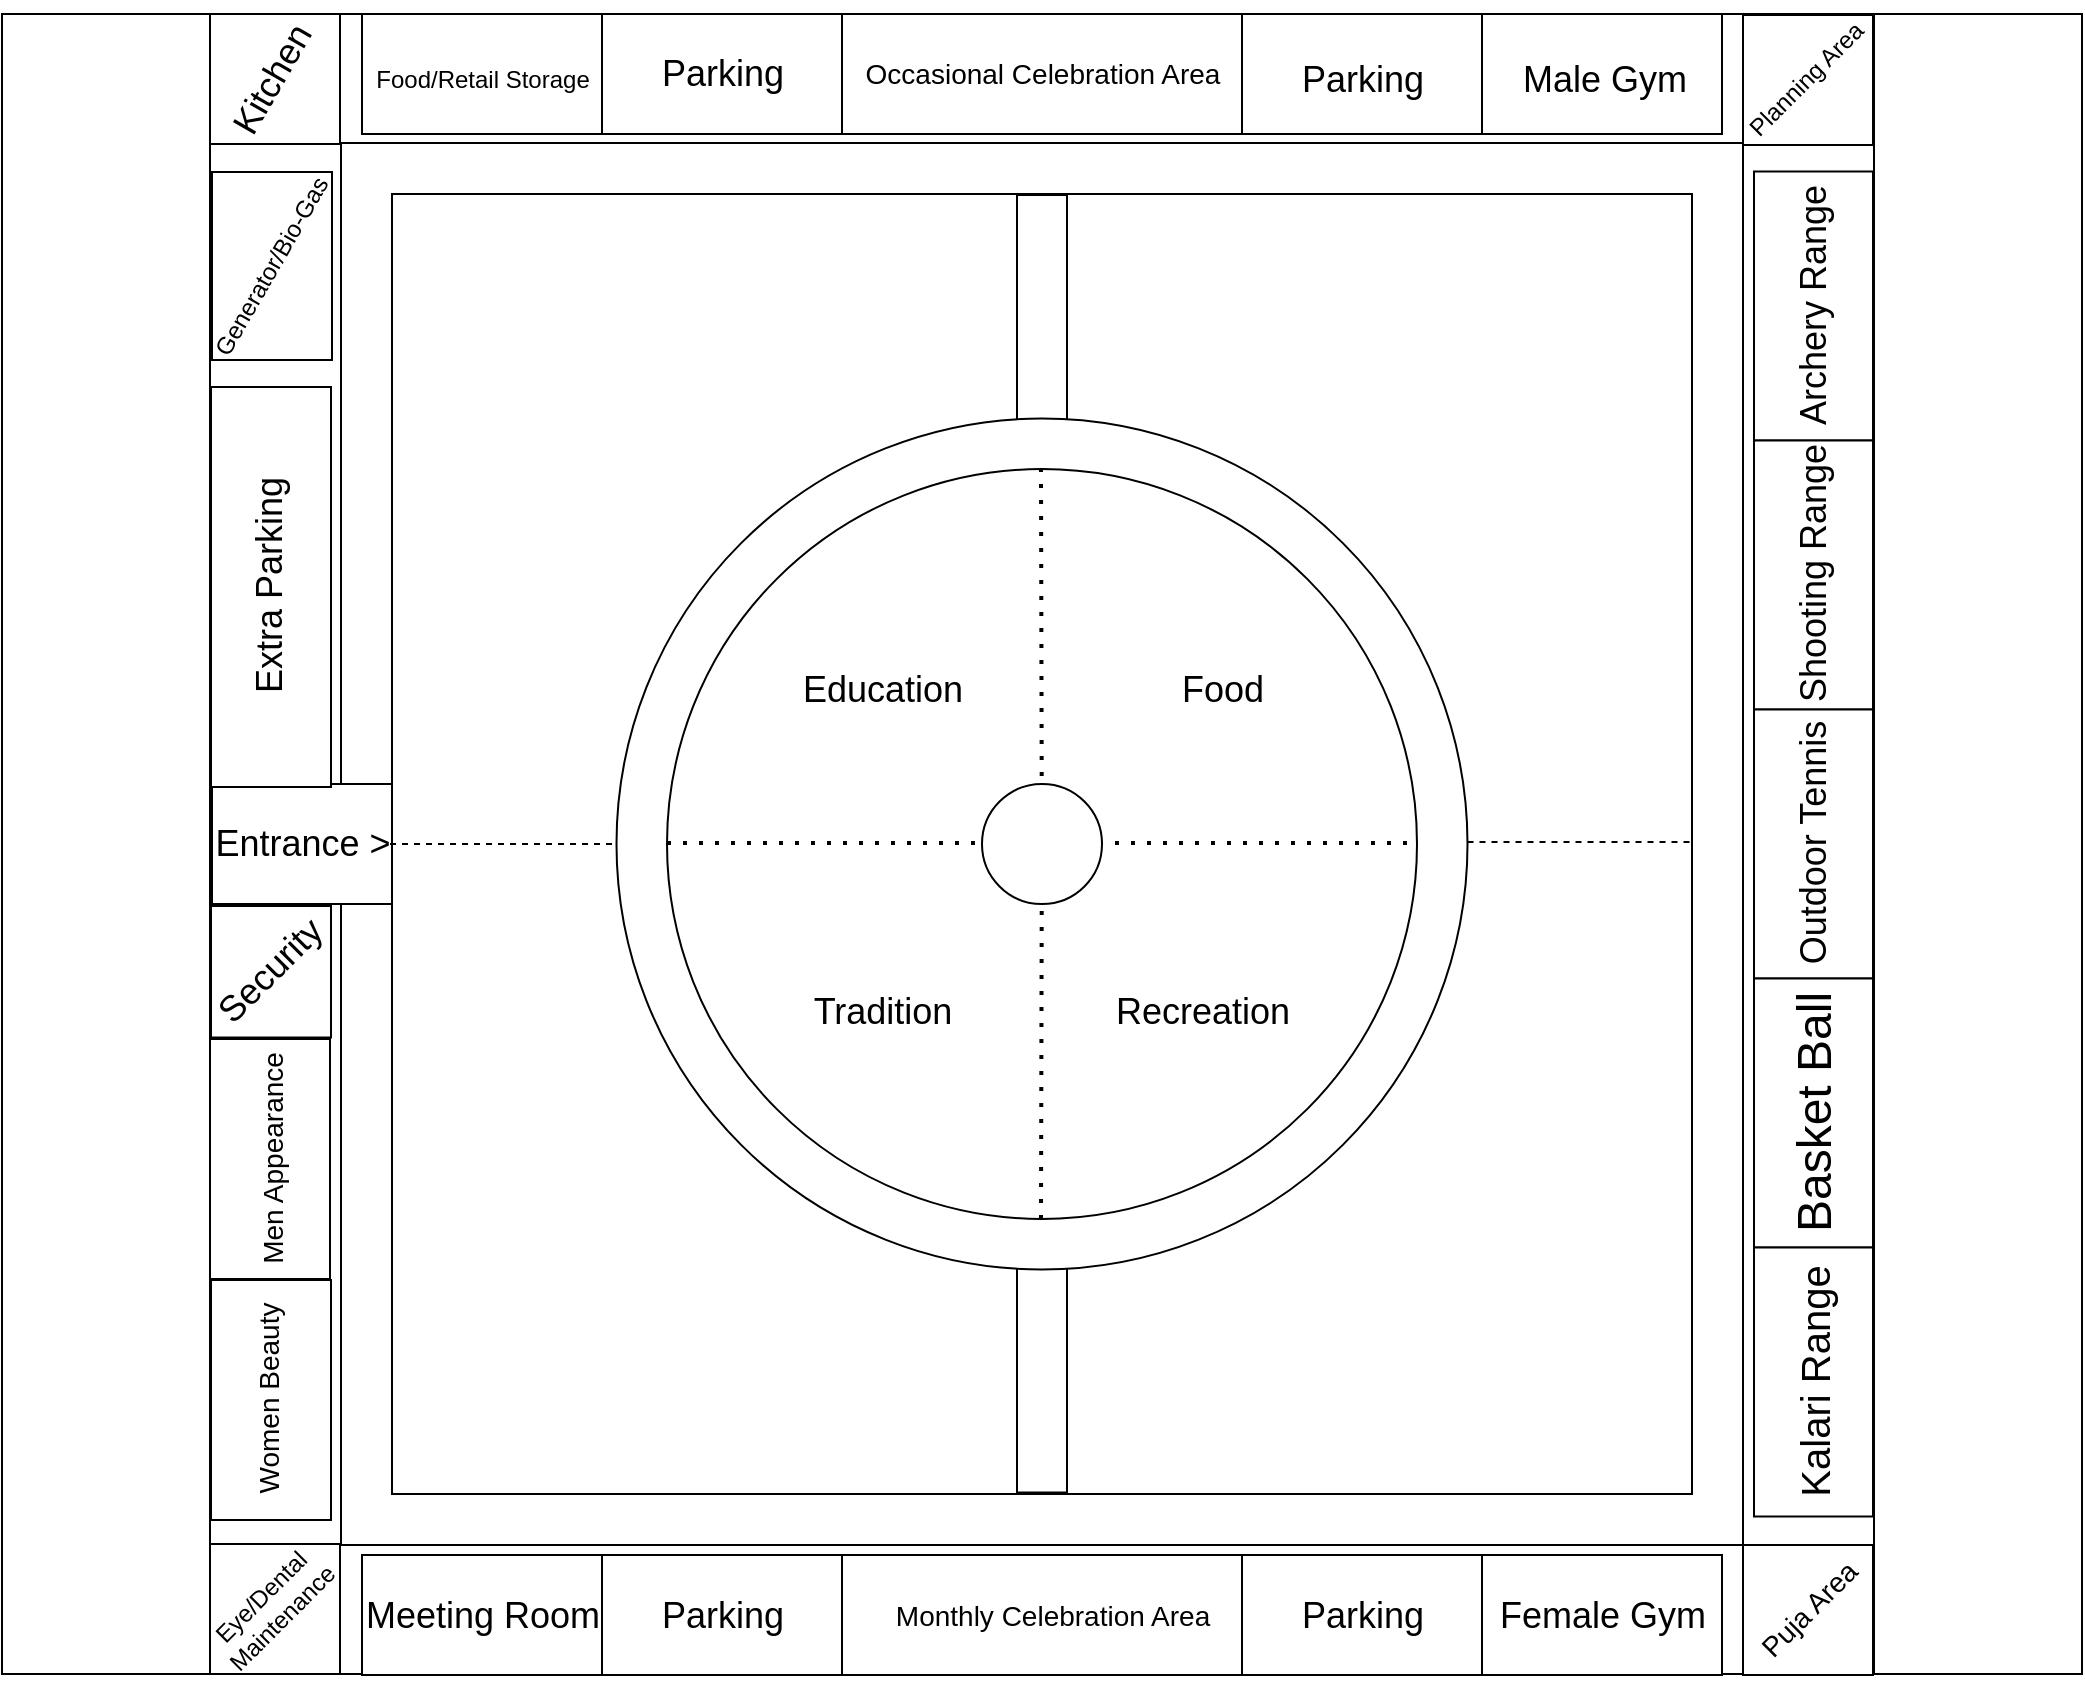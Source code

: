 <mxfile version="17.4.0" type="github">
  <diagram id="ANK8yeU2HxZxUtk9vQTT" name="Page-1">
    <mxGraphModel dx="2249" dy="762" grid="1" gridSize="10" guides="1" tooltips="1" connect="1" arrows="1" fold="1" page="1" pageScale="1" pageWidth="827" pageHeight="1169" math="0" shadow="0">
      <root>
        <mxCell id="0" />
        <mxCell id="1" parent="0" />
        <mxCell id="OGihFUOiRt5ncDhIjMLe-1" value="" style="shape=process;whiteSpace=wrap;html=1;backgroundOutline=1;" parent="1" vertex="1">
          <mxGeometry x="-500" y="170" width="1040" height="830" as="geometry" />
        </mxCell>
        <mxCell id="OGihFUOiRt5ncDhIjMLe-3" value="" style="whiteSpace=wrap;html=1;aspect=fixed;" parent="1" vertex="1">
          <mxGeometry x="-396" y="170" width="65" height="65" as="geometry" />
        </mxCell>
        <mxCell id="OGihFUOiRt5ncDhIjMLe-9" value="" style="whiteSpace=wrap;html=1;aspect=fixed;" parent="1" vertex="1">
          <mxGeometry x="-330.5" y="234.5" width="701" height="701" as="geometry" />
        </mxCell>
        <mxCell id="OGihFUOiRt5ncDhIjMLe-2" value="" style="whiteSpace=wrap;html=1;aspect=fixed;" parent="1" vertex="1">
          <mxGeometry x="-305" y="260" width="650" height="650" as="geometry" />
        </mxCell>
        <mxCell id="OGihFUOiRt5ncDhIjMLe-10" value="" style="whiteSpace=wrap;html=1;aspect=fixed;" parent="1" vertex="1">
          <mxGeometry x="370.5" y="170.5" width="65" height="65" as="geometry" />
        </mxCell>
        <mxCell id="OGihFUOiRt5ncDhIjMLe-12" value="" style="whiteSpace=wrap;html=1;aspect=fixed;" parent="1" vertex="1">
          <mxGeometry x="370.5" y="935.5" width="65" height="65" as="geometry" />
        </mxCell>
        <mxCell id="OGihFUOiRt5ncDhIjMLe-13" value="" style="whiteSpace=wrap;html=1;aspect=fixed;" parent="1" vertex="1">
          <mxGeometry x="-396" y="935" width="65" height="65" as="geometry" />
        </mxCell>
        <mxCell id="OGihFUOiRt5ncDhIjMLe-14" value="" style="rounded=0;whiteSpace=wrap;html=1;" parent="1" vertex="1">
          <mxGeometry x="-395" y="555" width="90" height="60" as="geometry" />
        </mxCell>
        <mxCell id="OGihFUOiRt5ncDhIjMLe-19" value="" style="rounded=0;whiteSpace=wrap;html=1;rotation=-90;" parent="1" vertex="1">
          <mxGeometry x="-48.75" y="316.75" width="137.5" height="25" as="geometry" />
        </mxCell>
        <mxCell id="JRItzg8ENbcsubA8IzQK-1" value="" style="rounded=0;whiteSpace=wrap;html=1;rotation=-90;" vertex="1" parent="1">
          <mxGeometry x="-48.75" y="828" width="137.5" height="25" as="geometry" />
        </mxCell>
        <mxCell id="JRItzg8ENbcsubA8IzQK-2" value="" style="rounded=0;whiteSpace=wrap;html=1;" vertex="1" parent="1">
          <mxGeometry x="376" y="248.75" width="59.5" height="134.5" as="geometry" />
        </mxCell>
        <mxCell id="JRItzg8ENbcsubA8IzQK-3" value="" style="rounded=0;whiteSpace=wrap;html=1;" vertex="1" parent="1">
          <mxGeometry x="376" y="383.25" width="59.5" height="134.5" as="geometry" />
        </mxCell>
        <mxCell id="JRItzg8ENbcsubA8IzQK-4" value="" style="rounded=0;whiteSpace=wrap;html=1;" vertex="1" parent="1">
          <mxGeometry x="376" y="517.75" width="59.5" height="134.5" as="geometry" />
        </mxCell>
        <mxCell id="JRItzg8ENbcsubA8IzQK-5" value="" style="rounded=0;whiteSpace=wrap;html=1;" vertex="1" parent="1">
          <mxGeometry x="376" y="652.25" width="59.5" height="134.5" as="geometry" />
        </mxCell>
        <mxCell id="JRItzg8ENbcsubA8IzQK-6" value="" style="rounded=0;whiteSpace=wrap;html=1;" vertex="1" parent="1">
          <mxGeometry x="376" y="786.75" width="59.5" height="134.5" as="geometry" />
        </mxCell>
        <mxCell id="JRItzg8ENbcsubA8IzQK-7" value="&lt;font style=&quot;font-size: 24px&quot;&gt;Basket Ball&lt;/font&gt;" style="text;html=1;resizable=0;autosize=1;align=center;verticalAlign=middle;points=[];fillColor=none;strokeColor=none;rounded=0;rotation=-90;" vertex="1" parent="1">
          <mxGeometry x="336" y="709.5" width="140" height="20" as="geometry" />
        </mxCell>
        <mxCell id="JRItzg8ENbcsubA8IzQK-8" value="&lt;font style=&quot;font-size: 18px&quot;&gt;Outdoor Tennis&lt;/font&gt;" style="text;html=1;resizable=0;autosize=1;align=center;verticalAlign=middle;points=[];fillColor=none;strokeColor=none;rounded=0;rotation=-90;" vertex="1" parent="1">
          <mxGeometry x="335.75" y="575" width="140" height="20" as="geometry" />
        </mxCell>
        <mxCell id="JRItzg8ENbcsubA8IzQK-10" value="&lt;font style=&quot;font-size: 18px&quot;&gt;Archery Range&lt;/font&gt;" style="text;html=1;resizable=0;autosize=1;align=center;verticalAlign=middle;points=[];fillColor=none;strokeColor=none;rounded=0;rotation=-90;" vertex="1" parent="1">
          <mxGeometry x="336" y="306" width="140" height="20" as="geometry" />
        </mxCell>
        <mxCell id="JRItzg8ENbcsubA8IzQK-11" value="&lt;font style=&quot;font-size: 20px&quot;&gt;Kalari Range&lt;/font&gt;" style="text;html=1;resizable=0;autosize=1;align=center;verticalAlign=middle;points=[];fillColor=none;strokeColor=none;rounded=0;rotation=-90;" vertex="1" parent="1">
          <mxGeometry x="341" y="844" width="130" height="20" as="geometry" />
        </mxCell>
        <mxCell id="JRItzg8ENbcsubA8IzQK-12" value="&lt;font style=&quot;font-size: 18px&quot;&gt;Shooting Range&lt;/font&gt;" style="text;html=1;resizable=0;autosize=1;align=center;verticalAlign=middle;points=[];fillColor=none;strokeColor=none;rounded=0;rotation=-90;" vertex="1" parent="1">
          <mxGeometry x="336" y="440" width="140" height="20" as="geometry" />
        </mxCell>
        <mxCell id="JRItzg8ENbcsubA8IzQK-13" value="" style="rounded=0;whiteSpace=wrap;html=1;fontSize=20;" vertex="1" parent="1">
          <mxGeometry x="-80" y="170" width="200" height="60" as="geometry" />
        </mxCell>
        <mxCell id="JRItzg8ENbcsubA8IzQK-14" value="" style="rounded=0;whiteSpace=wrap;html=1;fontSize=20;" vertex="1" parent="1">
          <mxGeometry x="240" y="170" width="120" height="60" as="geometry" />
        </mxCell>
        <mxCell id="JRItzg8ENbcsubA8IzQK-15" value="" style="rounded=0;whiteSpace=wrap;html=1;fontSize=20;" vertex="1" parent="1">
          <mxGeometry x="120" y="170" width="120" height="60" as="geometry" />
        </mxCell>
        <mxCell id="JRItzg8ENbcsubA8IzQK-16" value="" style="rounded=0;whiteSpace=wrap;html=1;fontSize=20;" vertex="1" parent="1">
          <mxGeometry x="-200" y="170" width="120" height="60" as="geometry" />
        </mxCell>
        <mxCell id="JRItzg8ENbcsubA8IzQK-17" value="" style="rounded=0;whiteSpace=wrap;html=1;fontSize=20;" vertex="1" parent="1">
          <mxGeometry x="-320" y="170" width="120" height="60" as="geometry" />
        </mxCell>
        <mxCell id="JRItzg8ENbcsubA8IzQK-18" value="" style="rounded=0;whiteSpace=wrap;html=1;fontSize=20;rotation=-90;" vertex="1" parent="1">
          <mxGeometry x="-465.5" y="426.5" width="200" height="60" as="geometry" />
        </mxCell>
        <mxCell id="JRItzg8ENbcsubA8IzQK-19" value="" style="rounded=0;whiteSpace=wrap;html=1;fontSize=20;" vertex="1" parent="1">
          <mxGeometry x="-80" y="940.5" width="200" height="60" as="geometry" />
        </mxCell>
        <mxCell id="JRItzg8ENbcsubA8IzQK-20" value="" style="rounded=0;whiteSpace=wrap;html=1;fontSize=20;" vertex="1" parent="1">
          <mxGeometry x="240" y="940.5" width="120" height="60" as="geometry" />
        </mxCell>
        <mxCell id="JRItzg8ENbcsubA8IzQK-21" value="" style="rounded=0;whiteSpace=wrap;html=1;fontSize=20;" vertex="1" parent="1">
          <mxGeometry x="120" y="940.5" width="120" height="60" as="geometry" />
        </mxCell>
        <mxCell id="JRItzg8ENbcsubA8IzQK-22" value="" style="rounded=0;whiteSpace=wrap;html=1;fontSize=20;" vertex="1" parent="1">
          <mxGeometry x="-200" y="940.5" width="120" height="60" as="geometry" />
        </mxCell>
        <mxCell id="JRItzg8ENbcsubA8IzQK-23" value="" style="rounded=0;whiteSpace=wrap;html=1;fontSize=20;" vertex="1" parent="1">
          <mxGeometry x="-320" y="940.5" width="120" height="60" as="geometry" />
        </mxCell>
        <mxCell id="JRItzg8ENbcsubA8IzQK-24" value="" style="rounded=0;whiteSpace=wrap;html=1;fontSize=20;rotation=-90;" vertex="1" parent="1">
          <mxGeometry x="-425.5" y="833" width="120" height="60" as="geometry" />
        </mxCell>
        <mxCell id="JRItzg8ENbcsubA8IzQK-26" value="" style="rounded=0;whiteSpace=wrap;html=1;fontSize=20;rotation=-90;" vertex="1" parent="1">
          <mxGeometry x="-426" y="712.5" width="120" height="60" as="geometry" />
        </mxCell>
        <mxCell id="JRItzg8ENbcsubA8IzQK-27" value="" style="rounded=0;whiteSpace=wrap;html=1;fontSize=20;rotation=-90;" vertex="1" parent="1">
          <mxGeometry x="-398.37" y="618.88" width="65.75" height="60" as="geometry" />
        </mxCell>
        <mxCell id="JRItzg8ENbcsubA8IzQK-28" value="" style="rounded=0;whiteSpace=wrap;html=1;fontSize=20;rotation=-90;" vertex="1" parent="1">
          <mxGeometry x="-412" y="266" width="94" height="60" as="geometry" />
        </mxCell>
        <mxCell id="JRItzg8ENbcsubA8IzQK-29" value="&lt;font style=&quot;font-size: 18px&quot;&gt;Extra Parking&lt;/font&gt;" style="text;html=1;resizable=0;autosize=1;align=center;verticalAlign=middle;points=[];fillColor=none;strokeColor=none;rounded=0;rotation=-90;" vertex="1" parent="1">
          <mxGeometry x="-426.5" y="446.5" width="120" height="20" as="geometry" />
        </mxCell>
        <mxCell id="JRItzg8ENbcsubA8IzQK-30" value="&lt;span style=&quot;font-size: 18px&quot;&gt;Security&lt;/span&gt;" style="text;html=1;resizable=0;autosize=1;align=center;verticalAlign=middle;points=[];fillColor=none;strokeColor=none;rounded=0;rotation=-45;" vertex="1" parent="1">
          <mxGeometry x="-406.5" y="638.88" width="80" height="20" as="geometry" />
        </mxCell>
        <mxCell id="JRItzg8ENbcsubA8IzQK-32" value="&lt;font style=&quot;font-size: 12px&quot;&gt;Generator/Bio-Gas&lt;/font&gt;" style="text;html=1;resizable=0;autosize=1;align=center;verticalAlign=middle;points=[];fillColor=none;strokeColor=none;rounded=0;rotation=-60;" vertex="1" parent="1">
          <mxGeometry x="-425.5" y="287" width="120" height="20" as="geometry" />
        </mxCell>
        <mxCell id="JRItzg8ENbcsubA8IzQK-33" value="&lt;font style=&quot;font-size: 18px&quot;&gt;Kitchen&lt;/font&gt;" style="text;html=1;resizable=0;autosize=1;align=center;verticalAlign=middle;points=[];fillColor=none;strokeColor=none;rounded=0;rotation=-60;" vertex="1" parent="1">
          <mxGeometry x="-405" y="193" width="80" height="20" as="geometry" />
        </mxCell>
        <mxCell id="JRItzg8ENbcsubA8IzQK-34" value="&lt;font style=&quot;font-size: 18px&quot;&gt;Entrance &amp;gt;&lt;/font&gt;" style="text;html=1;resizable=0;autosize=1;align=center;verticalAlign=middle;points=[];fillColor=none;strokeColor=none;rounded=0;rotation=0;" vertex="1" parent="1">
          <mxGeometry x="-400" y="575" width="100" height="20" as="geometry" />
        </mxCell>
        <mxCell id="JRItzg8ENbcsubA8IzQK-35" value="&lt;font style=&quot;font-size: 18px&quot;&gt;Parking&lt;/font&gt;" style="text;html=1;resizable=0;autosize=1;align=center;verticalAlign=middle;points=[];fillColor=none;strokeColor=none;rounded=0;rotation=0;" vertex="1" parent="1">
          <mxGeometry x="-180" y="190" width="80" height="20" as="geometry" />
        </mxCell>
        <mxCell id="JRItzg8ENbcsubA8IzQK-36" value="&lt;font style=&quot;font-size: 18px&quot;&gt;Parking&lt;/font&gt;" style="text;html=1;resizable=0;autosize=1;align=center;verticalAlign=middle;points=[];fillColor=none;strokeColor=none;rounded=0;rotation=0;" vertex="1" parent="1">
          <mxGeometry x="140" y="193" width="80" height="20" as="geometry" />
        </mxCell>
        <mxCell id="JRItzg8ENbcsubA8IzQK-37" value="&lt;font style=&quot;font-size: 18px&quot;&gt;Parking&lt;/font&gt;" style="text;html=1;resizable=0;autosize=1;align=center;verticalAlign=middle;points=[];fillColor=none;strokeColor=none;rounded=0;rotation=0;" vertex="1" parent="1">
          <mxGeometry x="-180" y="960.5" width="80" height="20" as="geometry" />
        </mxCell>
        <mxCell id="JRItzg8ENbcsubA8IzQK-40" value="" style="ellipse;whiteSpace=wrap;html=1;aspect=fixed;" vertex="1" parent="1">
          <mxGeometry x="-192.75" y="372.25" width="425.5" height="425.5" as="geometry" />
        </mxCell>
        <mxCell id="JRItzg8ENbcsubA8IzQK-39" value="&lt;font style=&quot;font-size: 18px&quot;&gt;Parking&lt;/font&gt;" style="text;html=1;resizable=0;autosize=1;align=center;verticalAlign=middle;points=[];fillColor=none;strokeColor=none;rounded=0;rotation=0;" vertex="1" parent="1">
          <mxGeometry x="140" y="960.5" width="80" height="20" as="geometry" />
        </mxCell>
        <mxCell id="OGihFUOiRt5ncDhIjMLe-15" value="" style="ellipse;whiteSpace=wrap;html=1;aspect=fixed;" parent="1" vertex="1">
          <mxGeometry x="-167.5" y="397.5" width="375" height="375" as="geometry" />
        </mxCell>
        <mxCell id="OGihFUOiRt5ncDhIjMLe-17" value="" style="endArrow=none;dashed=1;html=1;dashPattern=1 3;strokeWidth=2;rounded=0;entryX=0.5;entryY=0;entryDx=0;entryDy=0;exitX=0.5;exitY=1;exitDx=0;exitDy=0;startArrow=none;" parent="1" source="JRItzg8ENbcsubA8IzQK-43" edge="1">
          <mxGeometry width="50" height="50" relative="1" as="geometry">
            <mxPoint x="19.5" y="772.5" as="sourcePoint" />
            <mxPoint x="19.5" y="397.5" as="targetPoint" />
          </mxGeometry>
        </mxCell>
        <mxCell id="JRItzg8ENbcsubA8IzQK-41" value="" style="endArrow=none;dashed=1;html=1;rounded=0;fontSize=18;entryX=0;entryY=0.5;entryDx=0;entryDy=0;" edge="1" parent="1" target="JRItzg8ENbcsubA8IzQK-40">
          <mxGeometry width="50" height="50" relative="1" as="geometry">
            <mxPoint x="-306" y="585" as="sourcePoint" />
            <mxPoint x="-256" y="535" as="targetPoint" />
          </mxGeometry>
        </mxCell>
        <mxCell id="JRItzg8ENbcsubA8IzQK-42" value="" style="endArrow=none;dashed=1;html=1;rounded=0;fontSize=18;entryX=0;entryY=0.5;entryDx=0;entryDy=0;" edge="1" parent="1">
          <mxGeometry width="50" height="50" relative="1" as="geometry">
            <mxPoint x="232.75" y="584" as="sourcePoint" />
            <mxPoint x="346.0" y="584" as="targetPoint" />
          </mxGeometry>
        </mxCell>
        <mxCell id="JRItzg8ENbcsubA8IzQK-44" value="" style="endArrow=none;dashed=1;html=1;dashPattern=1 3;strokeWidth=2;rounded=0;entryX=0.5;entryY=0;entryDx=0;entryDy=0;exitX=0.5;exitY=1;exitDx=0;exitDy=0;" edge="1" parent="1" target="JRItzg8ENbcsubA8IzQK-43">
          <mxGeometry width="50" height="50" relative="1" as="geometry">
            <mxPoint x="19.5" y="772.5" as="sourcePoint" />
            <mxPoint x="19.5" y="397.5" as="targetPoint" />
          </mxGeometry>
        </mxCell>
        <mxCell id="OGihFUOiRt5ncDhIjMLe-18" value="" style="endArrow=none;dashed=1;html=1;dashPattern=1 3;strokeWidth=2;rounded=0;entryX=1;entryY=0.5;entryDx=0;entryDy=0;exitX=0;exitY=0.5;exitDx=0;exitDy=0;" parent="1" edge="1">
          <mxGeometry width="50" height="50" relative="1" as="geometry">
            <mxPoint x="-167.5" y="584.5" as="sourcePoint" />
            <mxPoint x="207.5" y="584.5" as="targetPoint" />
          </mxGeometry>
        </mxCell>
        <mxCell id="JRItzg8ENbcsubA8IzQK-43" value="" style="ellipse;whiteSpace=wrap;html=1;aspect=fixed;fontSize=18;" vertex="1" parent="1">
          <mxGeometry x="-10" y="555" width="60" height="60" as="geometry" />
        </mxCell>
        <mxCell id="JRItzg8ENbcsubA8IzQK-45" value="&lt;font style=&quot;font-size: 14px&quot;&gt;Occasional Celebration Area&lt;/font&gt;" style="text;html=1;resizable=0;autosize=1;align=center;verticalAlign=middle;points=[];fillColor=none;strokeColor=none;rounded=0;rotation=0;" vertex="1" parent="1">
          <mxGeometry x="-75" y="190" width="190" height="20" as="geometry" />
        </mxCell>
        <mxCell id="JRItzg8ENbcsubA8IzQK-46" value="&lt;font style=&quot;font-size: 14px&quot;&gt;Monthly Celebration Area&lt;/font&gt;" style="text;html=1;resizable=0;autosize=1;align=center;verticalAlign=middle;points=[];fillColor=none;strokeColor=none;rounded=0;rotation=0;" vertex="1" parent="1">
          <mxGeometry x="-60" y="960.5" width="170" height="20" as="geometry" />
        </mxCell>
        <mxCell id="JRItzg8ENbcsubA8IzQK-47" value="&lt;font style=&quot;font-size: 18px&quot;&gt;Male Gym&lt;/font&gt;" style="text;html=1;resizable=0;autosize=1;align=center;verticalAlign=middle;points=[];fillColor=none;strokeColor=none;rounded=0;rotation=0;" vertex="1" parent="1">
          <mxGeometry x="251" y="193" width="100" height="20" as="geometry" />
        </mxCell>
        <mxCell id="JRItzg8ENbcsubA8IzQK-48" value="&lt;font style=&quot;font-size: 18px&quot;&gt;Female Gym&lt;/font&gt;" style="text;html=1;resizable=0;autosize=1;align=center;verticalAlign=middle;points=[];fillColor=none;strokeColor=none;rounded=0;rotation=0;" vertex="1" parent="1">
          <mxGeometry x="240" y="960.5" width="120" height="20" as="geometry" />
        </mxCell>
        <mxCell id="JRItzg8ENbcsubA8IzQK-49" value="&lt;font style=&quot;font-size: 18px&quot;&gt;Meeting Room&lt;/font&gt;" style="text;html=1;resizable=0;autosize=1;align=center;verticalAlign=middle;points=[];fillColor=none;strokeColor=none;rounded=0;rotation=0;" vertex="1" parent="1">
          <mxGeometry x="-325" y="960.5" width="130" height="20" as="geometry" />
        </mxCell>
        <mxCell id="JRItzg8ENbcsubA8IzQK-50" value="&lt;font style=&quot;font-size: 12px&quot;&gt;Food/Retail Storage&lt;/font&gt;" style="text;html=1;resizable=0;autosize=1;align=center;verticalAlign=middle;points=[];fillColor=none;strokeColor=none;rounded=0;rotation=0;" vertex="1" parent="1">
          <mxGeometry x="-320" y="192.5" width="120" height="20" as="geometry" />
        </mxCell>
        <mxCell id="JRItzg8ENbcsubA8IzQK-51" value="&lt;font style=&quot;font-size: 14px&quot;&gt;Puja Area&lt;/font&gt;" style="text;html=1;resizable=0;autosize=1;align=center;verticalAlign=middle;points=[];fillColor=none;strokeColor=none;rounded=0;rotation=-45;" vertex="1" parent="1">
          <mxGeometry x="363" y="957.5" width="80" height="20" as="geometry" />
        </mxCell>
        <mxCell id="JRItzg8ENbcsubA8IzQK-52" value="&lt;font style=&quot;font-size: 12px&quot;&gt;Planning Area&lt;/font&gt;" style="text;html=1;resizable=0;autosize=1;align=center;verticalAlign=middle;points=[];fillColor=none;strokeColor=none;rounded=0;rotation=-45;" vertex="1" parent="1">
          <mxGeometry x="357" y="193" width="90" height="20" as="geometry" />
        </mxCell>
        <mxCell id="JRItzg8ENbcsubA8IzQK-53" value="&lt;font style=&quot;font-size: 14px&quot;&gt;Women Beauty&lt;/font&gt;" style="text;html=1;resizable=0;autosize=1;align=center;verticalAlign=middle;points=[];fillColor=none;strokeColor=none;rounded=0;rotation=-90;" vertex="1" parent="1">
          <mxGeometry x="-421.5" y="853" width="110" height="20" as="geometry" />
        </mxCell>
        <mxCell id="JRItzg8ENbcsubA8IzQK-54" value="&lt;font style=&quot;font-size: 12px&quot;&gt;Eye/Dental&lt;br&gt;Maintenance&lt;br&gt;&lt;/font&gt;" style="text;html=1;resizable=0;autosize=1;align=center;verticalAlign=middle;points=[];fillColor=none;strokeColor=none;rounded=0;rotation=-45;" vertex="1" parent="1">
          <mxGeometry x="-406" y="951.5" width="80" height="30" as="geometry" />
        </mxCell>
        <mxCell id="JRItzg8ENbcsubA8IzQK-55" value="&lt;font style=&quot;font-size: 14px&quot;&gt;Men Appearance&lt;/font&gt;" style="text;html=1;resizable=0;autosize=1;align=center;verticalAlign=middle;points=[];fillColor=none;strokeColor=none;rounded=0;rotation=-90;" vertex="1" parent="1">
          <mxGeometry x="-425" y="732.5" width="120" height="20" as="geometry" />
        </mxCell>
        <mxCell id="JRItzg8ENbcsubA8IzQK-56" value="&lt;font style=&quot;font-size: 18px&quot;&gt;Education&lt;/font&gt;" style="text;html=1;resizable=0;autosize=1;align=center;verticalAlign=middle;points=[];fillColor=none;strokeColor=none;rounded=0;rotation=0;" vertex="1" parent="1">
          <mxGeometry x="-110" y="497.75" width="100" height="20" as="geometry" />
        </mxCell>
        <mxCell id="JRItzg8ENbcsubA8IzQK-57" value="&lt;font style=&quot;font-size: 18px&quot;&gt;Tradition&lt;/font&gt;" style="text;html=1;resizable=0;autosize=1;align=center;verticalAlign=middle;points=[];fillColor=none;strokeColor=none;rounded=0;rotation=0;" vertex="1" parent="1">
          <mxGeometry x="-100" y="658.88" width="80" height="20" as="geometry" />
        </mxCell>
        <mxCell id="JRItzg8ENbcsubA8IzQK-58" value="&lt;font style=&quot;font-size: 18px&quot;&gt;Food&lt;/font&gt;" style="text;html=1;resizable=0;autosize=1;align=center;verticalAlign=middle;points=[];fillColor=none;strokeColor=none;rounded=0;rotation=0;" vertex="1" parent="1">
          <mxGeometry x="80" y="497.75" width="60" height="20" as="geometry" />
        </mxCell>
        <mxCell id="JRItzg8ENbcsubA8IzQK-60" value="&lt;font style=&quot;font-size: 18px&quot;&gt;Recreation&lt;/font&gt;" style="text;html=1;resizable=0;autosize=1;align=center;verticalAlign=middle;points=[];fillColor=none;strokeColor=none;rounded=0;rotation=0;" vertex="1" parent="1">
          <mxGeometry x="50" y="658.88" width="100" height="20" as="geometry" />
        </mxCell>
      </root>
    </mxGraphModel>
  </diagram>
</mxfile>
